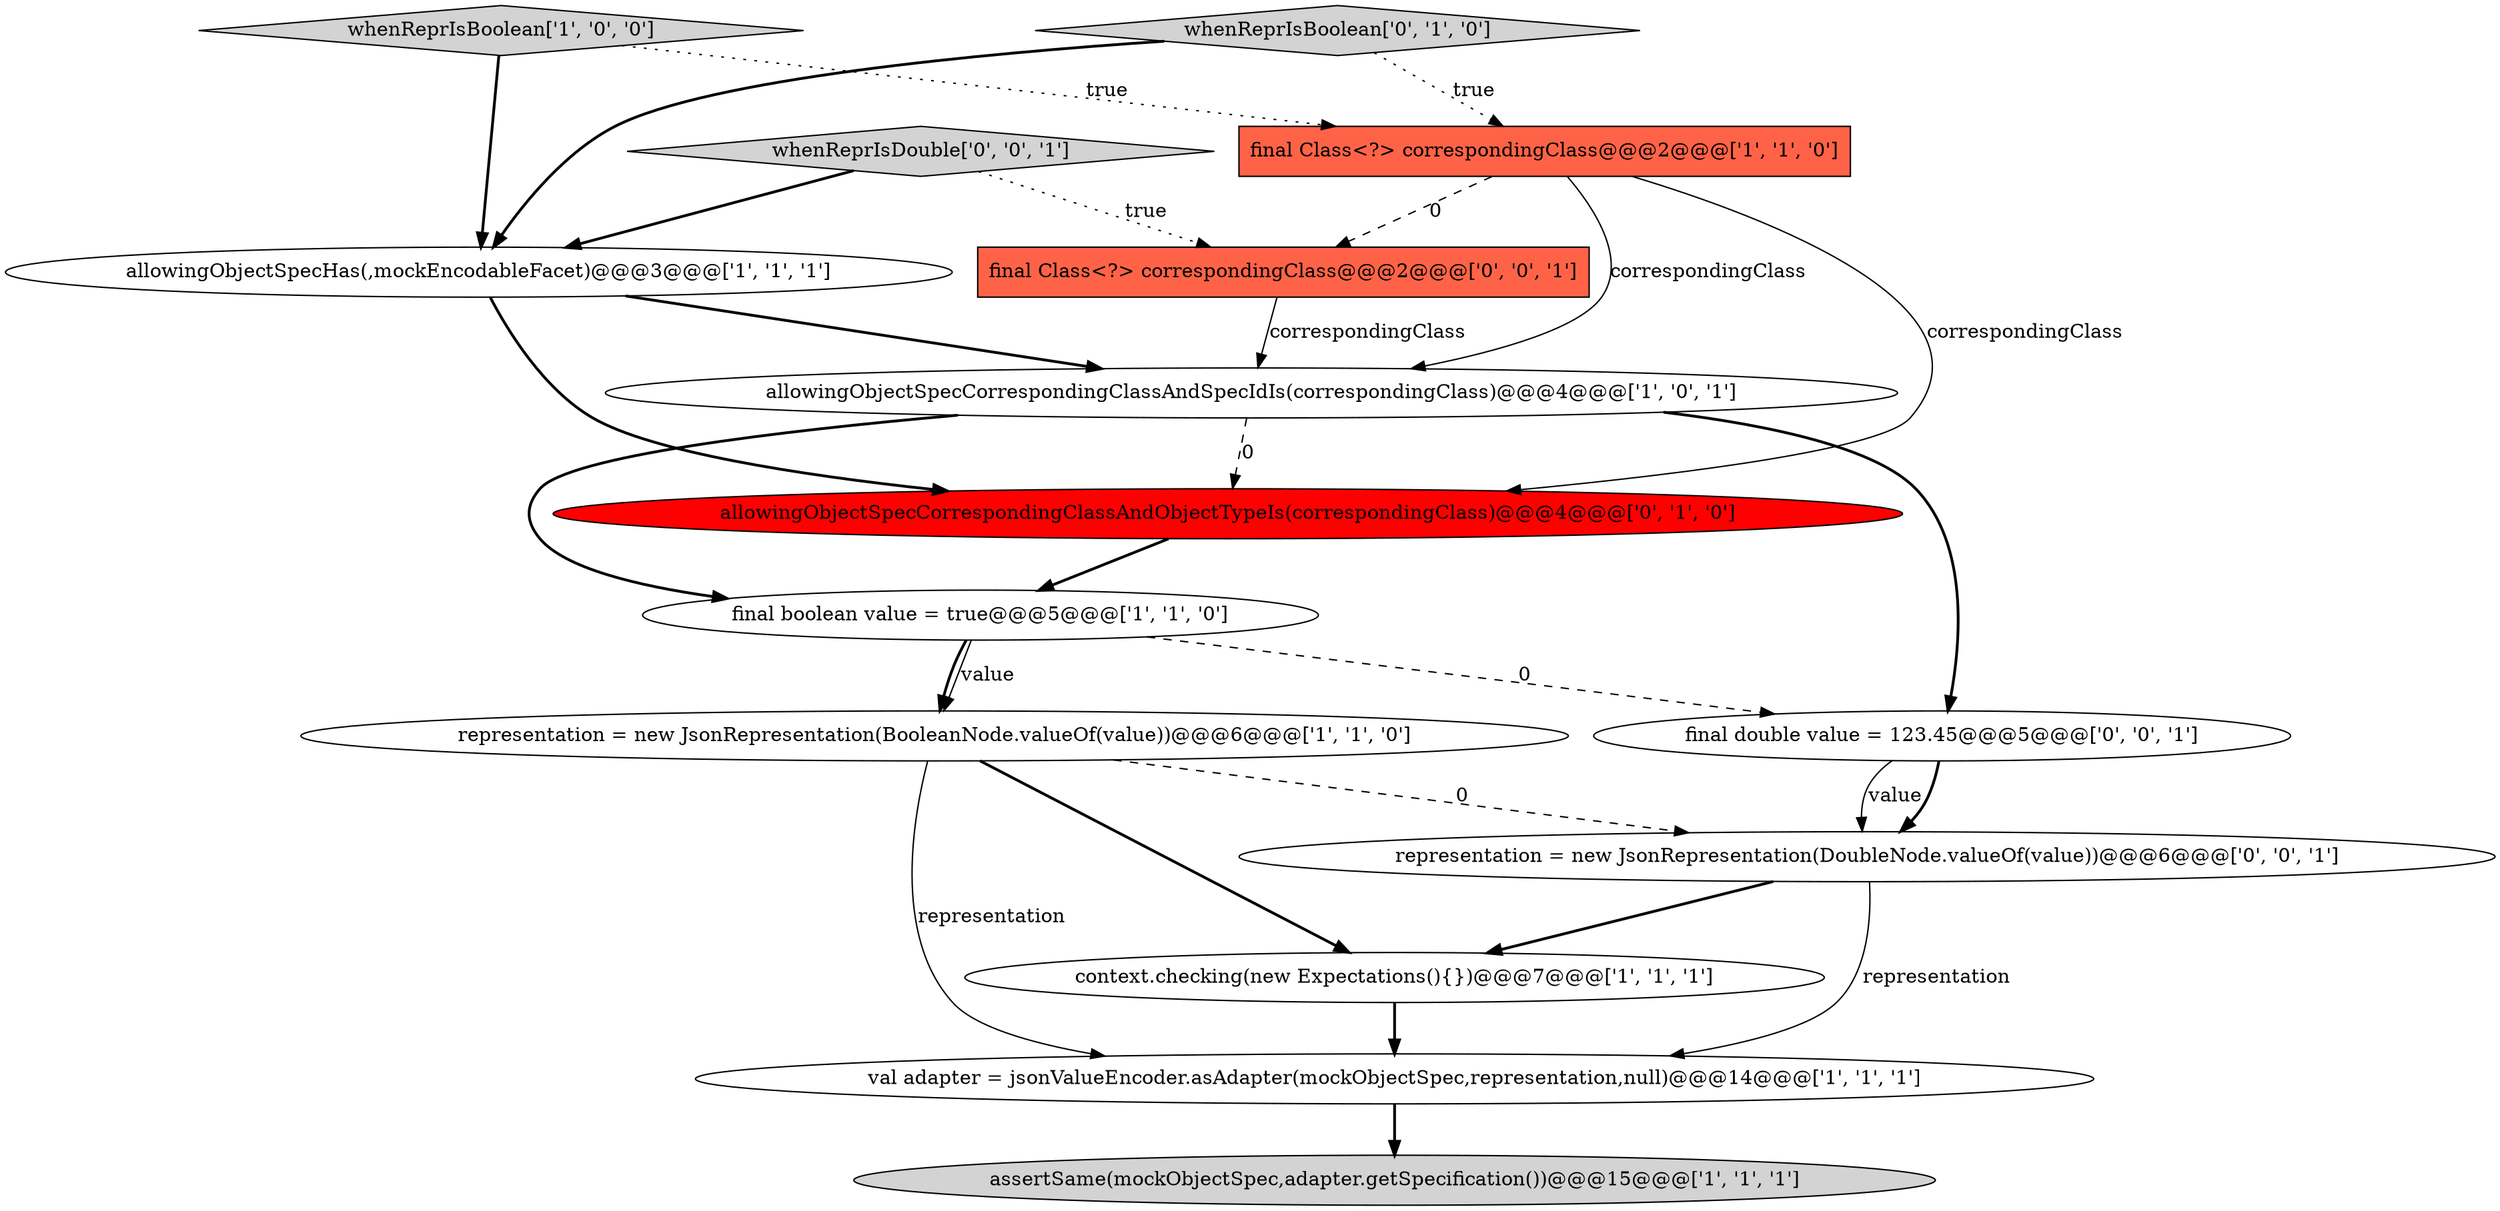 digraph {
5 [style = filled, label = "representation = new JsonRepresentation(BooleanNode.valueOf(value))@@@6@@@['1', '1', '0']", fillcolor = white, shape = ellipse image = "AAA0AAABBB1BBB"];
6 [style = filled, label = "val adapter = jsonValueEncoder.asAdapter(mockObjectSpec,representation,null)@@@14@@@['1', '1', '1']", fillcolor = white, shape = ellipse image = "AAA0AAABBB1BBB"];
10 [style = filled, label = "allowingObjectSpecCorrespondingClassAndObjectTypeIs(correspondingClass)@@@4@@@['0', '1', '0']", fillcolor = red, shape = ellipse image = "AAA1AAABBB2BBB"];
2 [style = filled, label = "whenReprIsBoolean['1', '0', '0']", fillcolor = lightgray, shape = diamond image = "AAA0AAABBB1BBB"];
3 [style = filled, label = "final Class<?> correspondingClass@@@2@@@['1', '1', '0']", fillcolor = tomato, shape = box image = "AAA0AAABBB1BBB"];
13 [style = filled, label = "whenReprIsDouble['0', '0', '1']", fillcolor = lightgray, shape = diamond image = "AAA0AAABBB3BBB"];
0 [style = filled, label = "final boolean value = true@@@5@@@['1', '1', '0']", fillcolor = white, shape = ellipse image = "AAA0AAABBB1BBB"];
4 [style = filled, label = "allowingObjectSpecCorrespondingClassAndSpecIdIs(correspondingClass)@@@4@@@['1', '0', '1']", fillcolor = white, shape = ellipse image = "AAA0AAABBB1BBB"];
7 [style = filled, label = "assertSame(mockObjectSpec,adapter.getSpecification())@@@15@@@['1', '1', '1']", fillcolor = lightgray, shape = ellipse image = "AAA0AAABBB1BBB"];
14 [style = filled, label = "final double value = 123.45@@@5@@@['0', '0', '1']", fillcolor = white, shape = ellipse image = "AAA0AAABBB3BBB"];
9 [style = filled, label = "whenReprIsBoolean['0', '1', '0']", fillcolor = lightgray, shape = diamond image = "AAA0AAABBB2BBB"];
11 [style = filled, label = "representation = new JsonRepresentation(DoubleNode.valueOf(value))@@@6@@@['0', '0', '1']", fillcolor = white, shape = ellipse image = "AAA0AAABBB3BBB"];
12 [style = filled, label = "final Class<?> correspondingClass@@@2@@@['0', '0', '1']", fillcolor = tomato, shape = box image = "AAA0AAABBB3BBB"];
8 [style = filled, label = "allowingObjectSpecHas(,mockEncodableFacet)@@@3@@@['1', '1', '1']", fillcolor = white, shape = ellipse image = "AAA0AAABBB1BBB"];
1 [style = filled, label = "context.checking(new Expectations(){})@@@7@@@['1', '1', '1']", fillcolor = white, shape = ellipse image = "AAA0AAABBB1BBB"];
2->3 [style = dotted, label="true"];
8->10 [style = bold, label=""];
4->14 [style = bold, label=""];
13->12 [style = dotted, label="true"];
11->1 [style = bold, label=""];
3->4 [style = solid, label="correspondingClass"];
0->5 [style = solid, label="value"];
9->8 [style = bold, label=""];
4->0 [style = bold, label=""];
14->11 [style = solid, label="value"];
5->6 [style = solid, label="representation"];
0->14 [style = dashed, label="0"];
5->1 [style = bold, label=""];
1->6 [style = bold, label=""];
3->12 [style = dashed, label="0"];
5->11 [style = dashed, label="0"];
12->4 [style = solid, label="correspondingClass"];
10->0 [style = bold, label=""];
11->6 [style = solid, label="representation"];
8->4 [style = bold, label=""];
13->8 [style = bold, label=""];
6->7 [style = bold, label=""];
4->10 [style = dashed, label="0"];
14->11 [style = bold, label=""];
9->3 [style = dotted, label="true"];
3->10 [style = solid, label="correspondingClass"];
2->8 [style = bold, label=""];
0->5 [style = bold, label=""];
}

